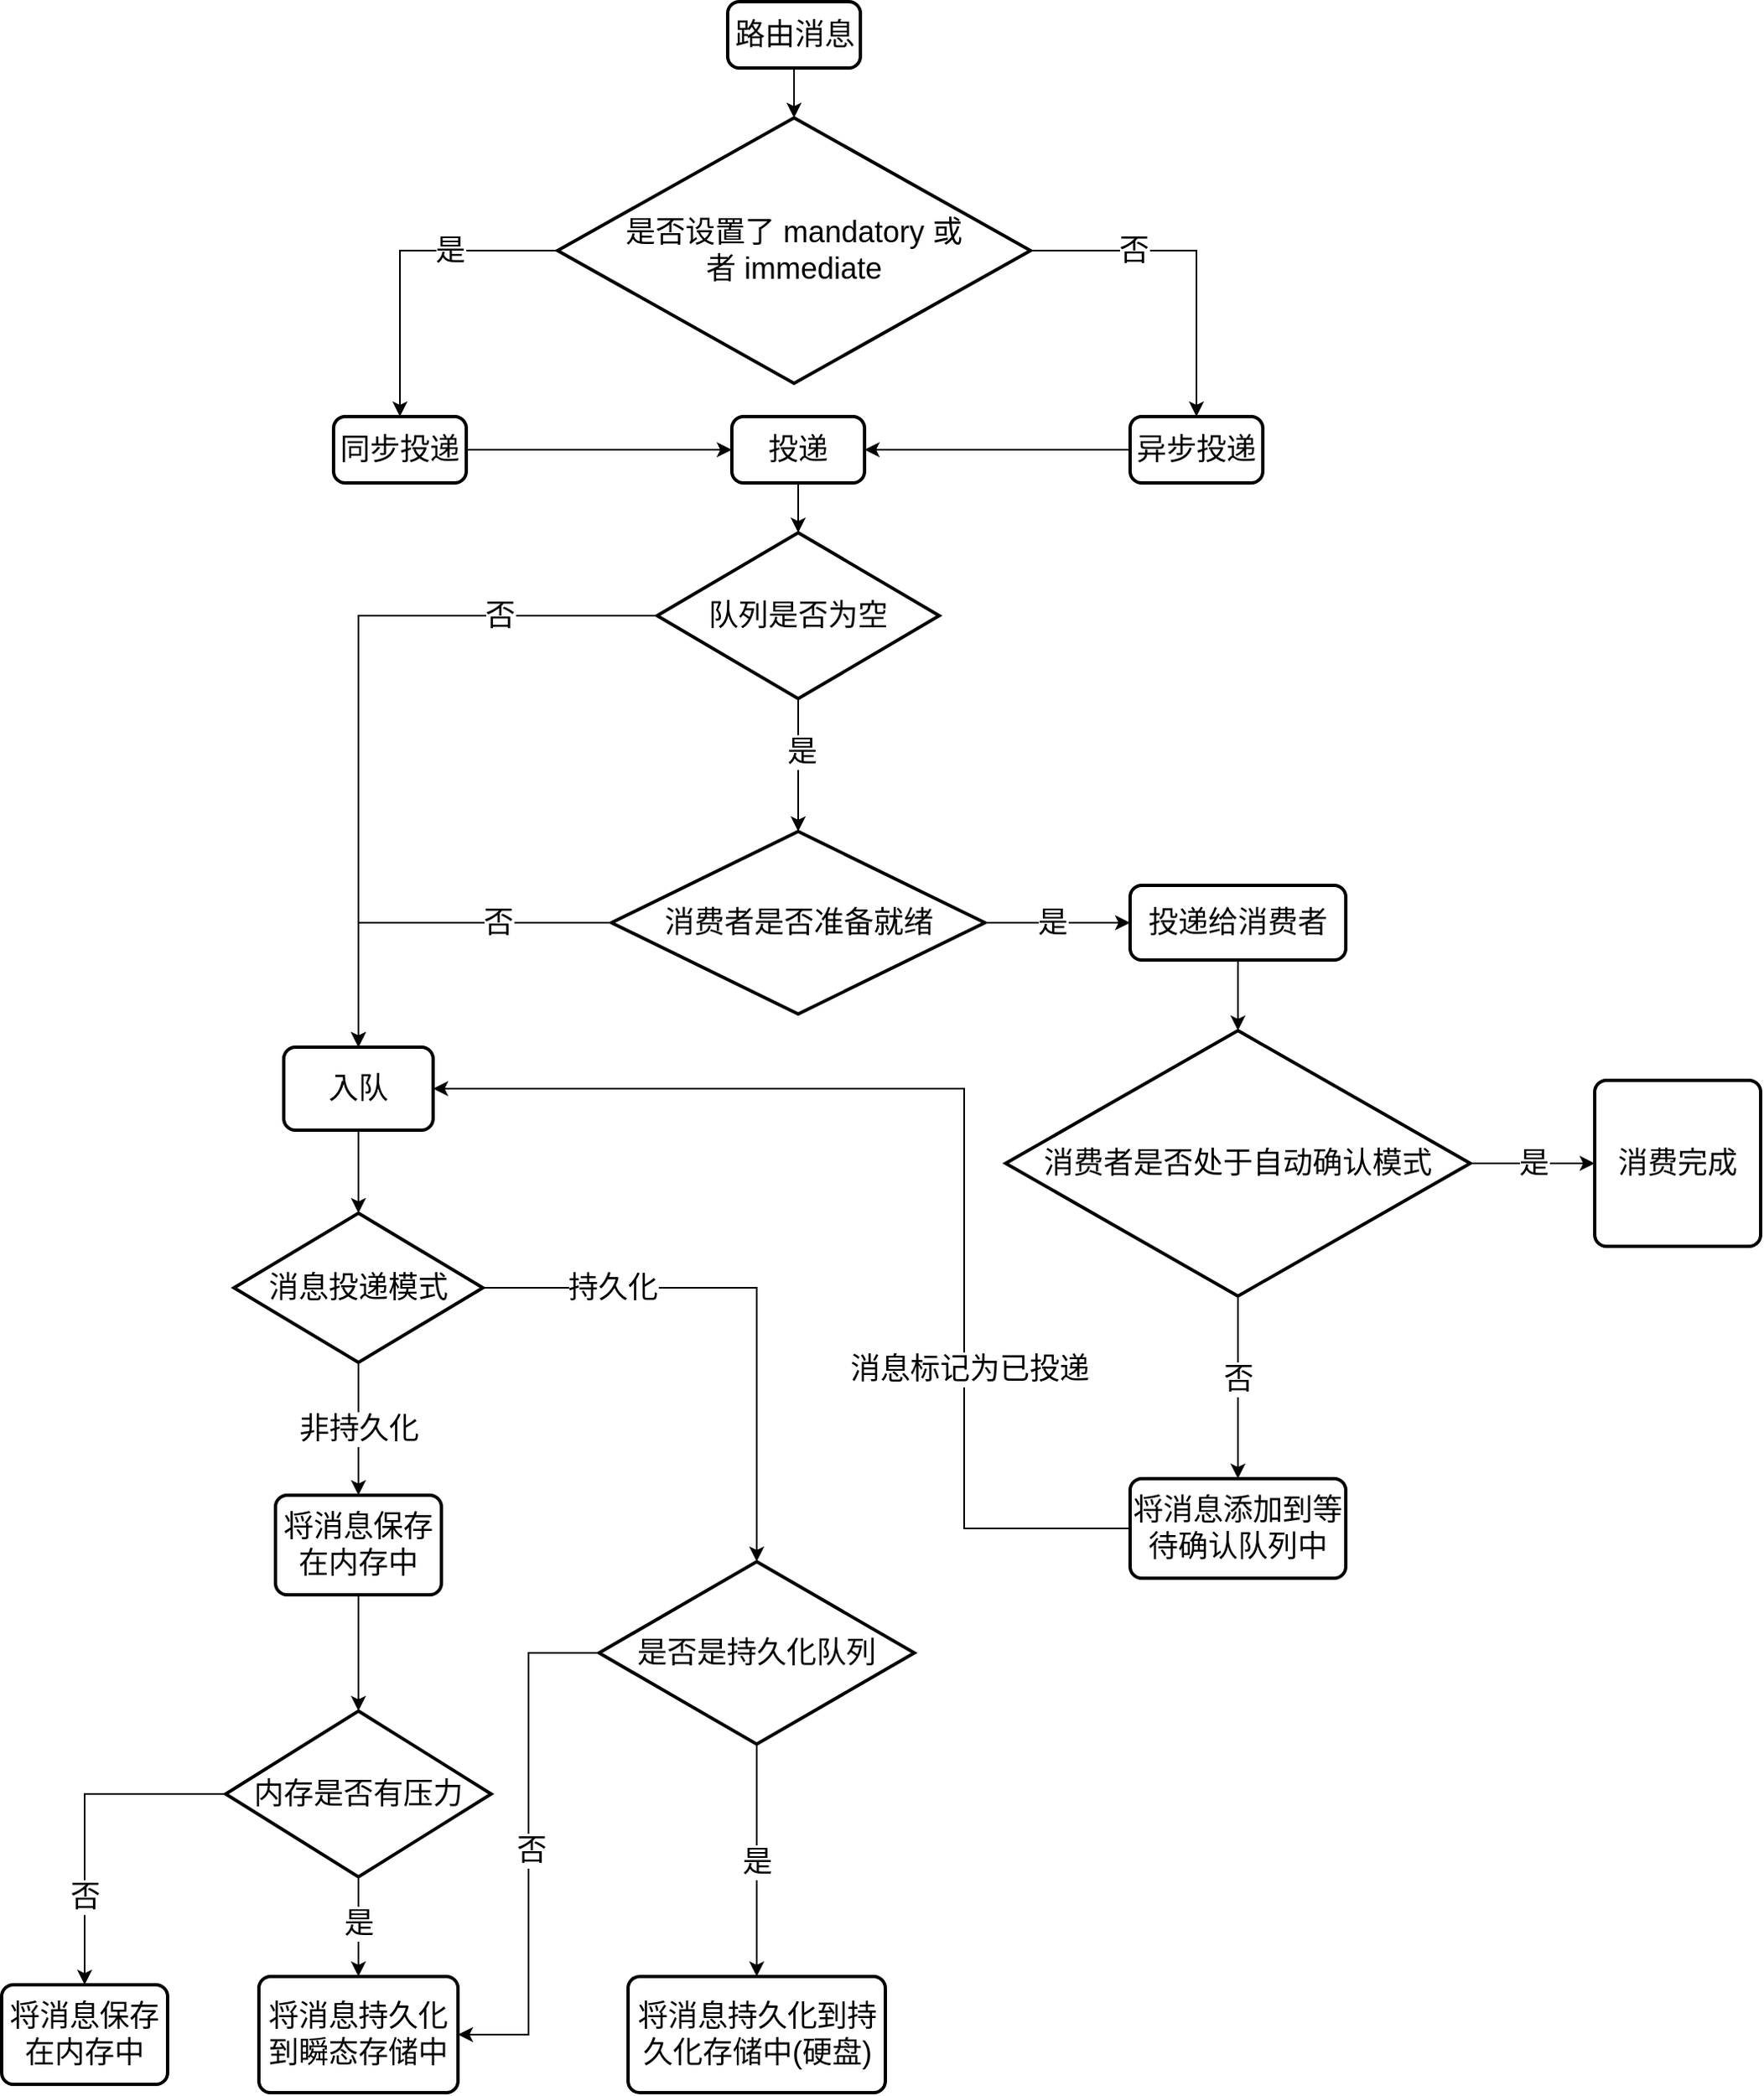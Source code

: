 <mxfile version="12.5.3" type="device"><diagram id="8vJfBwmrzUOY6C4m1v2z" name="第 1 页"><mxGraphModel dx="1933" dy="807" grid="1" gridSize="10" guides="1" tooltips="1" connect="1" arrows="1" fold="1" page="1" pageScale="1" pageWidth="827" pageHeight="1169" math="0" shadow="0"><root><mxCell id="0"/><mxCell id="1" parent="0"/><mxCell id="RRw4bfNC7RVZHgkPITyl-7" style="edgeStyle=orthogonalEdgeStyle;rounded=0;orthogonalLoop=1;jettySize=auto;html=1;entryX=0.5;entryY=0;entryDx=0;entryDy=0;" edge="1" parent="1" source="RRw4bfNC7RVZHgkPITyl-2" target="RRw4bfNC7RVZHgkPITyl-5"><mxGeometry relative="1" as="geometry"/></mxCell><mxCell id="RRw4bfNC7RVZHgkPITyl-9" value="&lt;font style=&quot;font-size: 18px&quot;&gt;是&lt;/font&gt;" style="text;html=1;align=center;verticalAlign=middle;resizable=0;points=[];labelBackgroundColor=#ffffff;" vertex="1" connectable="0" parent="RRw4bfNC7RVZHgkPITyl-7"><mxGeometry x="-0.161" y="-1" relative="1" as="geometry"><mxPoint x="17" y="1" as="offset"/></mxGeometry></mxCell><mxCell id="RRw4bfNC7RVZHgkPITyl-8" style="edgeStyle=orthogonalEdgeStyle;rounded=0;orthogonalLoop=1;jettySize=auto;html=1;exitX=1;exitY=0.5;exitDx=0;exitDy=0;exitPerimeter=0;entryX=0.5;entryY=0;entryDx=0;entryDy=0;" edge="1" parent="1" source="RRw4bfNC7RVZHgkPITyl-2" target="RRw4bfNC7RVZHgkPITyl-6"><mxGeometry relative="1" as="geometry"/></mxCell><mxCell id="RRw4bfNC7RVZHgkPITyl-10" value="&lt;font style=&quot;font-size: 18px&quot;&gt;否&lt;/font&gt;" style="text;html=1;align=center;verticalAlign=middle;resizable=0;points=[];labelBackgroundColor=#ffffff;" vertex="1" connectable="0" parent="RRw4bfNC7RVZHgkPITyl-8"><mxGeometry x="-0.382" relative="1" as="geometry"><mxPoint as="offset"/></mxGeometry></mxCell><mxCell id="RRw4bfNC7RVZHgkPITyl-2" value="&lt;font style=&quot;font-size: 18px&quot;&gt;是否设置了&amp;nbsp;mandatory 或者&amp;nbsp;immediate&lt;/font&gt;" style="strokeWidth=2;html=1;shape=mxgraph.flowchart.decision;whiteSpace=wrap;" vertex="1" parent="1"><mxGeometry x="285" y="90" width="285" height="160" as="geometry"/></mxCell><mxCell id="RRw4bfNC7RVZHgkPITyl-4" style="edgeStyle=orthogonalEdgeStyle;rounded=0;orthogonalLoop=1;jettySize=auto;html=1;entryX=0.5;entryY=0;entryDx=0;entryDy=0;entryPerimeter=0;" edge="1" parent="1" source="RRw4bfNC7RVZHgkPITyl-3" target="RRw4bfNC7RVZHgkPITyl-2"><mxGeometry relative="1" as="geometry"/></mxCell><mxCell id="RRw4bfNC7RVZHgkPITyl-3" value="&lt;font style=&quot;font-size: 18px&quot;&gt;路由消息&lt;/font&gt;" style="rounded=1;whiteSpace=wrap;html=1;absoluteArcSize=1;arcSize=14;strokeWidth=2;" vertex="1" parent="1"><mxGeometry x="387.5" y="20" width="80" height="40" as="geometry"/></mxCell><mxCell id="RRw4bfNC7RVZHgkPITyl-12" style="edgeStyle=orthogonalEdgeStyle;rounded=0;orthogonalLoop=1;jettySize=auto;html=1;entryX=0;entryY=0.5;entryDx=0;entryDy=0;" edge="1" parent="1" source="RRw4bfNC7RVZHgkPITyl-5" target="RRw4bfNC7RVZHgkPITyl-11"><mxGeometry relative="1" as="geometry"/></mxCell><mxCell id="RRw4bfNC7RVZHgkPITyl-5" value="&lt;font style=&quot;font-size: 18px&quot;&gt;同步投递&lt;/font&gt;" style="rounded=1;whiteSpace=wrap;html=1;absoluteArcSize=1;arcSize=14;strokeWidth=2;" vertex="1" parent="1"><mxGeometry x="150" y="270" width="80" height="40" as="geometry"/></mxCell><mxCell id="RRw4bfNC7RVZHgkPITyl-13" style="edgeStyle=orthogonalEdgeStyle;rounded=0;orthogonalLoop=1;jettySize=auto;html=1;entryX=1;entryY=0.5;entryDx=0;entryDy=0;" edge="1" parent="1" source="RRw4bfNC7RVZHgkPITyl-6" target="RRw4bfNC7RVZHgkPITyl-11"><mxGeometry relative="1" as="geometry"/></mxCell><mxCell id="RRw4bfNC7RVZHgkPITyl-6" value="&lt;font style=&quot;font-size: 18px&quot;&gt;异步投递&lt;/font&gt;" style="rounded=1;whiteSpace=wrap;html=1;absoluteArcSize=1;arcSize=14;strokeWidth=2;" vertex="1" parent="1"><mxGeometry x="630" y="270" width="80" height="40" as="geometry"/></mxCell><mxCell id="RRw4bfNC7RVZHgkPITyl-15" style="edgeStyle=orthogonalEdgeStyle;rounded=0;orthogonalLoop=1;jettySize=auto;html=1;entryX=0.5;entryY=0;entryDx=0;entryDy=0;entryPerimeter=0;" edge="1" parent="1" source="RRw4bfNC7RVZHgkPITyl-11" target="RRw4bfNC7RVZHgkPITyl-14"><mxGeometry relative="1" as="geometry"/></mxCell><mxCell id="RRw4bfNC7RVZHgkPITyl-11" value="&lt;font style=&quot;font-size: 18px&quot;&gt;投递&lt;/font&gt;" style="rounded=1;whiteSpace=wrap;html=1;absoluteArcSize=1;arcSize=14;strokeWidth=2;" vertex="1" parent="1"><mxGeometry x="390" y="270" width="80" height="40" as="geometry"/></mxCell><mxCell id="RRw4bfNC7RVZHgkPITyl-17" style="edgeStyle=orthogonalEdgeStyle;rounded=0;orthogonalLoop=1;jettySize=auto;html=1;entryX=0.5;entryY=0;entryDx=0;entryDy=0;entryPerimeter=0;" edge="1" parent="1" source="RRw4bfNC7RVZHgkPITyl-14" target="RRw4bfNC7RVZHgkPITyl-16"><mxGeometry relative="1" as="geometry"/></mxCell><mxCell id="RRw4bfNC7RVZHgkPITyl-21" value="&lt;font style=&quot;font-size: 18px&quot;&gt;是&lt;/font&gt;" style="text;html=1;align=center;verticalAlign=middle;resizable=0;points=[];labelBackgroundColor=#ffffff;" vertex="1" connectable="0" parent="RRw4bfNC7RVZHgkPITyl-17"><mxGeometry x="-0.2" y="2" relative="1" as="geometry"><mxPoint as="offset"/></mxGeometry></mxCell><mxCell id="RRw4bfNC7RVZHgkPITyl-19" style="edgeStyle=orthogonalEdgeStyle;rounded=0;orthogonalLoop=1;jettySize=auto;html=1;entryX=0.5;entryY=0;entryDx=0;entryDy=0;" edge="1" parent="1" source="RRw4bfNC7RVZHgkPITyl-14" target="RRw4bfNC7RVZHgkPITyl-18"><mxGeometry relative="1" as="geometry"/></mxCell><mxCell id="RRw4bfNC7RVZHgkPITyl-20" value="&lt;font style=&quot;font-size: 18px&quot;&gt;否&lt;/font&gt;" style="text;html=1;align=center;verticalAlign=middle;resizable=0;points=[];labelBackgroundColor=#ffffff;" vertex="1" connectable="0" parent="RRw4bfNC7RVZHgkPITyl-19"><mxGeometry x="-0.086" y="-1" relative="1" as="geometry"><mxPoint x="86" y="-21" as="offset"/></mxGeometry></mxCell><mxCell id="RRw4bfNC7RVZHgkPITyl-14" value="&lt;font style=&quot;font-size: 18px&quot;&gt;队列是否为空&lt;/font&gt;" style="strokeWidth=2;html=1;shape=mxgraph.flowchart.decision;whiteSpace=wrap;" vertex="1" parent="1"><mxGeometry x="345" y="340" width="170" height="100" as="geometry"/></mxCell><mxCell id="RRw4bfNC7RVZHgkPITyl-23" style="edgeStyle=orthogonalEdgeStyle;rounded=0;orthogonalLoop=1;jettySize=auto;html=1;entryX=0;entryY=0.5;entryDx=0;entryDy=0;" edge="1" parent="1" source="RRw4bfNC7RVZHgkPITyl-16" target="RRw4bfNC7RVZHgkPITyl-22"><mxGeometry relative="1" as="geometry"/></mxCell><mxCell id="RRw4bfNC7RVZHgkPITyl-24" value="&lt;font style=&quot;font-size: 18px&quot;&gt;是&lt;/font&gt;" style="text;html=1;align=center;verticalAlign=middle;resizable=0;points=[];labelBackgroundColor=#ffffff;" vertex="1" connectable="0" parent="RRw4bfNC7RVZHgkPITyl-23"><mxGeometry x="0.296" y="-1" relative="1" as="geometry"><mxPoint x="-16" y="-1" as="offset"/></mxGeometry></mxCell><mxCell id="RRw4bfNC7RVZHgkPITyl-32" value="&lt;font style=&quot;font-size: 18px&quot;&gt;否&lt;/font&gt;" style="edgeStyle=orthogonalEdgeStyle;rounded=0;orthogonalLoop=1;jettySize=auto;html=1;" edge="1" parent="1" source="RRw4bfNC7RVZHgkPITyl-16" target="RRw4bfNC7RVZHgkPITyl-18"><mxGeometry x="-0.393" relative="1" as="geometry"><mxPoint as="offset"/></mxGeometry></mxCell><mxCell id="RRw4bfNC7RVZHgkPITyl-16" value="&lt;font style=&quot;font-size: 18px&quot;&gt;消费者是否准备就绪&lt;/font&gt;" style="strokeWidth=2;html=1;shape=mxgraph.flowchart.decision;whiteSpace=wrap;" vertex="1" parent="1"><mxGeometry x="317.5" y="520" width="225" height="110" as="geometry"/></mxCell><mxCell id="RRw4bfNC7RVZHgkPITyl-34" style="edgeStyle=orthogonalEdgeStyle;rounded=0;orthogonalLoop=1;jettySize=auto;html=1;entryX=0.5;entryY=0;entryDx=0;entryDy=0;entryPerimeter=0;" edge="1" parent="1" source="RRw4bfNC7RVZHgkPITyl-18" target="RRw4bfNC7RVZHgkPITyl-33"><mxGeometry relative="1" as="geometry"/></mxCell><mxCell id="RRw4bfNC7RVZHgkPITyl-18" value="&lt;font style=&quot;font-size: 18px&quot;&gt;入队&lt;/font&gt;" style="rounded=1;whiteSpace=wrap;html=1;absoluteArcSize=1;arcSize=14;strokeWidth=2;" vertex="1" parent="1"><mxGeometry x="120" y="650" width="90" height="50" as="geometry"/></mxCell><mxCell id="RRw4bfNC7RVZHgkPITyl-26" style="edgeStyle=orthogonalEdgeStyle;rounded=0;orthogonalLoop=1;jettySize=auto;html=1;entryX=0.5;entryY=0;entryDx=0;entryDy=0;entryPerimeter=0;" edge="1" parent="1" source="RRw4bfNC7RVZHgkPITyl-22" target="RRw4bfNC7RVZHgkPITyl-25"><mxGeometry relative="1" as="geometry"/></mxCell><mxCell id="RRw4bfNC7RVZHgkPITyl-22" value="&lt;font style=&quot;font-size: 18px&quot;&gt;投递给消费者&lt;/font&gt;" style="rounded=1;whiteSpace=wrap;html=1;absoluteArcSize=1;arcSize=14;strokeWidth=2;" vertex="1" parent="1"><mxGeometry x="630" y="552.5" width="130" height="45" as="geometry"/></mxCell><mxCell id="RRw4bfNC7RVZHgkPITyl-28" style="edgeStyle=orthogonalEdgeStyle;rounded=0;orthogonalLoop=1;jettySize=auto;html=1;entryX=0.5;entryY=0;entryDx=0;entryDy=0;" edge="1" parent="1" source="RRw4bfNC7RVZHgkPITyl-25" target="RRw4bfNC7RVZHgkPITyl-27"><mxGeometry relative="1" as="geometry"/></mxCell><mxCell id="RRw4bfNC7RVZHgkPITyl-29" value="&lt;font style=&quot;font-size: 18px&quot;&gt;否&lt;/font&gt;" style="text;html=1;align=center;verticalAlign=middle;resizable=0;points=[];labelBackgroundColor=#ffffff;" vertex="1" connectable="0" parent="RRw4bfNC7RVZHgkPITyl-28"><mxGeometry x="-0.314" relative="1" as="geometry"><mxPoint y="12" as="offset"/></mxGeometry></mxCell><mxCell id="RRw4bfNC7RVZHgkPITyl-31" value="&lt;font style=&quot;font-size: 18px&quot;&gt;是&lt;/font&gt;" style="edgeStyle=orthogonalEdgeStyle;rounded=0;orthogonalLoop=1;jettySize=auto;html=1;entryX=0;entryY=0.5;entryDx=0;entryDy=0;" edge="1" parent="1" source="RRw4bfNC7RVZHgkPITyl-25" target="RRw4bfNC7RVZHgkPITyl-30"><mxGeometry relative="1" as="geometry"/></mxCell><mxCell id="RRw4bfNC7RVZHgkPITyl-25" value="&lt;font style=&quot;font-size: 18px&quot;&gt;消费者是否处于自动确认模式&lt;/font&gt;" style="strokeWidth=2;html=1;shape=mxgraph.flowchart.decision;whiteSpace=wrap;" vertex="1" parent="1"><mxGeometry x="555" y="640" width="280" height="160" as="geometry"/></mxCell><mxCell id="RRw4bfNC7RVZHgkPITyl-40" style="edgeStyle=orthogonalEdgeStyle;rounded=0;orthogonalLoop=1;jettySize=auto;html=1;exitX=0;exitY=0.5;exitDx=0;exitDy=0;entryX=1;entryY=0.5;entryDx=0;entryDy=0;" edge="1" parent="1" source="RRw4bfNC7RVZHgkPITyl-27" target="RRw4bfNC7RVZHgkPITyl-18"><mxGeometry relative="1" as="geometry"><mxPoint x="200" y="750" as="targetPoint"/><Array as="points"><mxPoint x="530" y="940"/><mxPoint x="530" y="675"/></Array></mxGeometry></mxCell><mxCell id="RRw4bfNC7RVZHgkPITyl-41" value="&lt;font style=&quot;font-size: 18px&quot;&gt;消息标记为已投递&lt;/font&gt;" style="text;html=1;align=center;verticalAlign=middle;resizable=0;points=[];labelBackgroundColor=#ffffff;" vertex="1" connectable="0" parent="RRw4bfNC7RVZHgkPITyl-40"><mxGeometry x="-0.484" y="1" relative="1" as="geometry"><mxPoint x="3.5" y="-20" as="offset"/></mxGeometry></mxCell><mxCell id="RRw4bfNC7RVZHgkPITyl-27" value="&lt;font style=&quot;font-size: 18px&quot;&gt;将消息添加到等待确认队列中&lt;/font&gt;" style="rounded=1;whiteSpace=wrap;html=1;absoluteArcSize=1;arcSize=14;strokeWidth=2;" vertex="1" parent="1"><mxGeometry x="630" y="910" width="130" height="60" as="geometry"/></mxCell><mxCell id="RRw4bfNC7RVZHgkPITyl-30" value="&lt;font style=&quot;font-size: 18px&quot;&gt;消费完成&lt;/font&gt;" style="rounded=1;whiteSpace=wrap;html=1;absoluteArcSize=1;arcSize=14;strokeWidth=2;" vertex="1" parent="1"><mxGeometry x="910" y="670" width="100" height="100" as="geometry"/></mxCell><mxCell id="RRw4bfNC7RVZHgkPITyl-36" value="&lt;font style=&quot;font-size: 18px&quot;&gt;非持久化&lt;/font&gt;" style="edgeStyle=orthogonalEdgeStyle;rounded=0;orthogonalLoop=1;jettySize=auto;html=1;entryX=0.5;entryY=0;entryDx=0;entryDy=0;" edge="1" parent="1" source="RRw4bfNC7RVZHgkPITyl-33" target="RRw4bfNC7RVZHgkPITyl-35"><mxGeometry relative="1" as="geometry"/></mxCell><mxCell id="RRw4bfNC7RVZHgkPITyl-38" style="edgeStyle=orthogonalEdgeStyle;rounded=0;orthogonalLoop=1;jettySize=auto;html=1;entryX=0.5;entryY=0;entryDx=0;entryDy=0;entryPerimeter=0;" edge="1" parent="1" source="RRw4bfNC7RVZHgkPITyl-33" target="RRw4bfNC7RVZHgkPITyl-37"><mxGeometry relative="1" as="geometry"/></mxCell><mxCell id="RRw4bfNC7RVZHgkPITyl-39" value="&lt;font style=&quot;font-size: 18px&quot;&gt;持久化&lt;/font&gt;" style="text;html=1;align=center;verticalAlign=middle;resizable=0;points=[];labelBackgroundColor=#ffffff;" vertex="1" connectable="0" parent="RRw4bfNC7RVZHgkPITyl-38"><mxGeometry x="-0.241" relative="1" as="geometry"><mxPoint x="-47.5" as="offset"/></mxGeometry></mxCell><mxCell id="RRw4bfNC7RVZHgkPITyl-33" value="&lt;font style=&quot;font-size: 18px&quot;&gt;消息投递模式&lt;/font&gt;" style="strokeWidth=2;html=1;shape=mxgraph.flowchart.decision;whiteSpace=wrap;" vertex="1" parent="1"><mxGeometry x="90" y="750" width="150" height="90" as="geometry"/></mxCell><mxCell id="RRw4bfNC7RVZHgkPITyl-43" style="edgeStyle=orthogonalEdgeStyle;rounded=0;orthogonalLoop=1;jettySize=auto;html=1;entryX=0.5;entryY=0;entryDx=0;entryDy=0;entryPerimeter=0;" edge="1" parent="1" source="RRw4bfNC7RVZHgkPITyl-35" target="RRw4bfNC7RVZHgkPITyl-42"><mxGeometry relative="1" as="geometry"/></mxCell><mxCell id="RRw4bfNC7RVZHgkPITyl-35" value="&lt;font style=&quot;font-size: 18px&quot;&gt;将消息保存在内存中&lt;/font&gt;" style="rounded=1;whiteSpace=wrap;html=1;absoluteArcSize=1;arcSize=14;strokeWidth=2;" vertex="1" parent="1"><mxGeometry x="115" y="920" width="100" height="60" as="geometry"/></mxCell><mxCell id="RRw4bfNC7RVZHgkPITyl-51" style="edgeStyle=orthogonalEdgeStyle;rounded=0;orthogonalLoop=1;jettySize=auto;html=1;entryX=0.5;entryY=0;entryDx=0;entryDy=0;" edge="1" parent="1" source="RRw4bfNC7RVZHgkPITyl-37" target="RRw4bfNC7RVZHgkPITyl-49"><mxGeometry relative="1" as="geometry"/></mxCell><mxCell id="RRw4bfNC7RVZHgkPITyl-52" value="&lt;font style=&quot;font-size: 18px&quot;&gt;是&lt;/font&gt;" style="text;html=1;align=center;verticalAlign=middle;resizable=0;points=[];labelBackgroundColor=#ffffff;" vertex="1" connectable="0" parent="RRw4bfNC7RVZHgkPITyl-51"><mxGeometry x="-0.225" relative="1" as="geometry"><mxPoint y="16" as="offset"/></mxGeometry></mxCell><mxCell id="RRw4bfNC7RVZHgkPITyl-56" style="edgeStyle=orthogonalEdgeStyle;rounded=0;orthogonalLoop=1;jettySize=auto;html=1;entryX=1;entryY=0.5;entryDx=0;entryDy=0;" edge="1" parent="1" source="RRw4bfNC7RVZHgkPITyl-37" target="RRw4bfNC7RVZHgkPITyl-44"><mxGeometry relative="1" as="geometry"/></mxCell><mxCell id="RRw4bfNC7RVZHgkPITyl-57" value="&lt;font style=&quot;font-size: 18px&quot;&gt;否&lt;/font&gt;" style="text;html=1;align=center;verticalAlign=middle;resizable=0;points=[];labelBackgroundColor=#ffffff;" vertex="1" connectable="0" parent="RRw4bfNC7RVZHgkPITyl-56"><mxGeometry x="0.022" y="1" relative="1" as="geometry"><mxPoint as="offset"/></mxGeometry></mxCell><mxCell id="RRw4bfNC7RVZHgkPITyl-37" value="&lt;font style=&quot;font-size: 18px&quot;&gt;是否是持久化队列&lt;/font&gt;" style="strokeWidth=2;html=1;shape=mxgraph.flowchart.decision;whiteSpace=wrap;" vertex="1" parent="1"><mxGeometry x="310" y="960" width="190" height="110" as="geometry"/></mxCell><mxCell id="RRw4bfNC7RVZHgkPITyl-45" style="edgeStyle=orthogonalEdgeStyle;rounded=0;orthogonalLoop=1;jettySize=auto;html=1;entryX=0.5;entryY=0;entryDx=0;entryDy=0;" edge="1" parent="1" source="RRw4bfNC7RVZHgkPITyl-42" target="RRw4bfNC7RVZHgkPITyl-44"><mxGeometry relative="1" as="geometry"/></mxCell><mxCell id="RRw4bfNC7RVZHgkPITyl-46" value="&lt;font style=&quot;font-size: 18px&quot;&gt;是&lt;/font&gt;" style="text;html=1;align=center;verticalAlign=middle;resizable=0;points=[];labelBackgroundColor=#ffffff;" vertex="1" connectable="0" parent="RRw4bfNC7RVZHgkPITyl-45"><mxGeometry x="-0.55" y="-3" relative="1" as="geometry"><mxPoint x="3" y="14" as="offset"/></mxGeometry></mxCell><mxCell id="RRw4bfNC7RVZHgkPITyl-59" style="edgeStyle=orthogonalEdgeStyle;rounded=0;orthogonalLoop=1;jettySize=auto;html=1;entryX=0.5;entryY=0;entryDx=0;entryDy=0;" edge="1" parent="1" source="RRw4bfNC7RVZHgkPITyl-42" target="RRw4bfNC7RVZHgkPITyl-58"><mxGeometry relative="1" as="geometry"/></mxCell><mxCell id="RRw4bfNC7RVZHgkPITyl-60" value="&lt;font style=&quot;font-size: 18px&quot;&gt;否&lt;/font&gt;" style="text;html=1;align=center;verticalAlign=middle;resizable=0;points=[];labelBackgroundColor=#ffffff;" vertex="1" connectable="0" parent="RRw4bfNC7RVZHgkPITyl-59"><mxGeometry x="0.47" relative="1" as="geometry"><mxPoint as="offset"/></mxGeometry></mxCell><mxCell id="RRw4bfNC7RVZHgkPITyl-42" value="&lt;font style=&quot;font-size: 18px&quot;&gt;内存是否有压力&lt;/font&gt;" style="strokeWidth=2;html=1;shape=mxgraph.flowchart.decision;whiteSpace=wrap;" vertex="1" parent="1"><mxGeometry x="85" y="1050" width="160" height="100" as="geometry"/></mxCell><mxCell id="RRw4bfNC7RVZHgkPITyl-44" value="&lt;font style=&quot;font-size: 18px&quot;&gt;将消息持久化到瞬态存储中&lt;/font&gt;" style="rounded=1;whiteSpace=wrap;html=1;absoluteArcSize=1;arcSize=14;strokeWidth=2;" vertex="1" parent="1"><mxGeometry x="105" y="1210" width="120" height="70" as="geometry"/></mxCell><mxCell id="RRw4bfNC7RVZHgkPITyl-49" value="&lt;font style=&quot;font-size: 18px&quot;&gt;将消息持久化到持久化存储中(硬盘)&lt;/font&gt;" style="rounded=1;whiteSpace=wrap;html=1;absoluteArcSize=1;arcSize=14;strokeWidth=2;" vertex="1" parent="1"><mxGeometry x="327.5" y="1210" width="155" height="70" as="geometry"/></mxCell><mxCell id="RRw4bfNC7RVZHgkPITyl-58" value="&lt;font style=&quot;font-size: 18px&quot;&gt;将消息保存在内存中&lt;/font&gt;" style="rounded=1;whiteSpace=wrap;html=1;absoluteArcSize=1;arcSize=14;strokeWidth=2;" vertex="1" parent="1"><mxGeometry x="-50" y="1215" width="100" height="60" as="geometry"/></mxCell></root></mxGraphModel></diagram></mxfile>